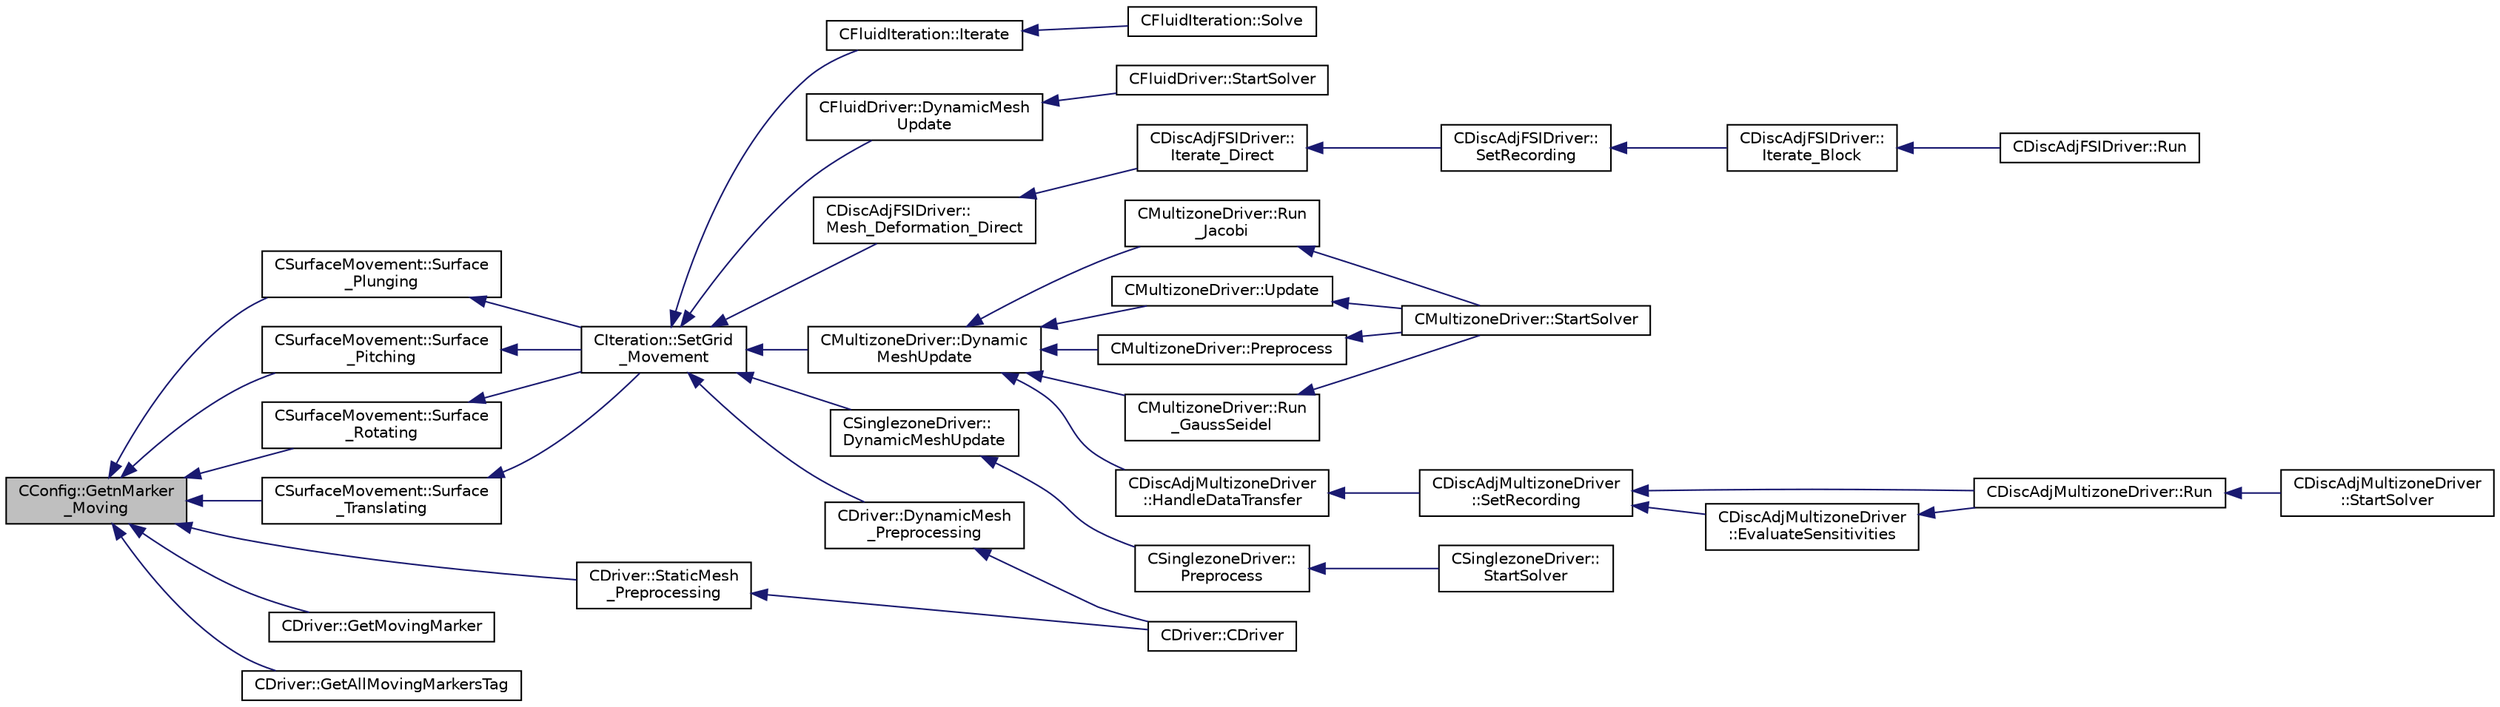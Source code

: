 digraph "CConfig::GetnMarker_Moving"
{
  edge [fontname="Helvetica",fontsize="10",labelfontname="Helvetica",labelfontsize="10"];
  node [fontname="Helvetica",fontsize="10",shape=record];
  rankdir="LR";
  Node9126 [label="CConfig::GetnMarker\l_Moving",height=0.2,width=0.4,color="black", fillcolor="grey75", style="filled", fontcolor="black"];
  Node9126 -> Node9127 [dir="back",color="midnightblue",fontsize="10",style="solid",fontname="Helvetica"];
  Node9127 [label="CSurfaceMovement::Surface\l_Translating",height=0.2,width=0.4,color="black", fillcolor="white", style="filled",URL="$class_c_surface_movement.html#aaa5e3a14a55a7d1fe4c00b8cd195497f",tooltip="Computes the displacement of a translating surface for a dynamic mesh simulation. ..."];
  Node9127 -> Node9128 [dir="back",color="midnightblue",fontsize="10",style="solid",fontname="Helvetica"];
  Node9128 [label="CIteration::SetGrid\l_Movement",height=0.2,width=0.4,color="black", fillcolor="white", style="filled",URL="$class_c_iteration.html#a7b36785762f6b0c214569b185b858b6c",tooltip="Updates the positions and grid velocities for dynamic meshes between physical time steps..."];
  Node9128 -> Node9129 [dir="back",color="midnightblue",fontsize="10",style="solid",fontname="Helvetica"];
  Node9129 [label="CDriver::DynamicMesh\l_Preprocessing",height=0.2,width=0.4,color="black", fillcolor="white", style="filled",URL="$class_c_driver.html#af585d91d9c08dbddcc2b3e67dd5f5af9",tooltip="GridMovement_Preprocessing. "];
  Node9129 -> Node9130 [dir="back",color="midnightblue",fontsize="10",style="solid",fontname="Helvetica"];
  Node9130 [label="CDriver::CDriver",height=0.2,width=0.4,color="black", fillcolor="white", style="filled",URL="$class_c_driver.html#a3fca4a013a6efa9bbb38fe78a86b5f3d",tooltip="Constructor of the class. "];
  Node9128 -> Node9131 [dir="back",color="midnightblue",fontsize="10",style="solid",fontname="Helvetica"];
  Node9131 [label="CFluidDriver::DynamicMesh\lUpdate",height=0.2,width=0.4,color="black", fillcolor="white", style="filled",URL="$class_c_fluid_driver.html#a4eee67049f34a1875a42afa470e9f828",tooltip="Perform a dynamic mesh deformation, included grid velocity computation and the update of the multigri..."];
  Node9131 -> Node9132 [dir="back",color="midnightblue",fontsize="10",style="solid",fontname="Helvetica"];
  Node9132 [label="CFluidDriver::StartSolver",height=0.2,width=0.4,color="black", fillcolor="white", style="filled",URL="$class_c_fluid_driver.html#a1c122d5a4b5f562f69a84aef2b8bd6d5",tooltip="Launch the computation for all zones and all physics. "];
  Node9128 -> Node9133 [dir="back",color="midnightblue",fontsize="10",style="solid",fontname="Helvetica"];
  Node9133 [label="CDiscAdjFSIDriver::\lMesh_Deformation_Direct",height=0.2,width=0.4,color="black", fillcolor="white", style="filled",URL="$class_c_disc_adj_f_s_i_driver.html#ad683500d6b3773af342165b1b18f5c59",tooltip="Run a direct mesh deformation. "];
  Node9133 -> Node9134 [dir="back",color="midnightblue",fontsize="10",style="solid",fontname="Helvetica"];
  Node9134 [label="CDiscAdjFSIDriver::\lIterate_Direct",height=0.2,width=0.4,color="black", fillcolor="white", style="filled",URL="$class_c_disc_adj_f_s_i_driver.html#acd9e7f14d860522e48ba2b6db34efd49",tooltip="Iterate the direct solver for recording. "];
  Node9134 -> Node9135 [dir="back",color="midnightblue",fontsize="10",style="solid",fontname="Helvetica"];
  Node9135 [label="CDiscAdjFSIDriver::\lSetRecording",height=0.2,width=0.4,color="black", fillcolor="white", style="filled",URL="$class_c_disc_adj_f_s_i_driver.html#ab07394a77802e469a321ccd1b10cb988",tooltip="Set the recording for a Discrete Adjoint iteration for the FSI problem. "];
  Node9135 -> Node9136 [dir="back",color="midnightblue",fontsize="10",style="solid",fontname="Helvetica"];
  Node9136 [label="CDiscAdjFSIDriver::\lIterate_Block",height=0.2,width=0.4,color="black", fillcolor="white", style="filled",URL="$class_c_disc_adj_f_s_i_driver.html#a84949f139fa795b7d34d6ff77e82eb5c",tooltip="Iterate a certain block for adjoint FSI - may be the whole set of variables or independent and subite..."];
  Node9136 -> Node9137 [dir="back",color="midnightblue",fontsize="10",style="solid",fontname="Helvetica"];
  Node9137 [label="CDiscAdjFSIDriver::Run",height=0.2,width=0.4,color="black", fillcolor="white", style="filled",URL="$class_c_disc_adj_f_s_i_driver.html#a2e965d6e9c4dcfc296077cae225cab21",tooltip="Run a Discrete Adjoint iteration for the FSI problem. "];
  Node9128 -> Node9138 [dir="back",color="midnightblue",fontsize="10",style="solid",fontname="Helvetica"];
  Node9138 [label="CMultizoneDriver::Dynamic\lMeshUpdate",height=0.2,width=0.4,color="black", fillcolor="white", style="filled",URL="$class_c_multizone_driver.html#ad28a95a48e9750237a5e2b1bf2c4aac9",tooltip="Perform a dynamic mesh deformation, included grid velocity computation and the update of the multigri..."];
  Node9138 -> Node9139 [dir="back",color="midnightblue",fontsize="10",style="solid",fontname="Helvetica"];
  Node9139 [label="CDiscAdjMultizoneDriver\l::HandleDataTransfer",height=0.2,width=0.4,color="black", fillcolor="white", style="filled",URL="$class_c_disc_adj_multizone_driver.html#ab33de05a7a1f77dcf60014a4a35dd4f1",tooltip="Transfer data between zones and update grids when required. "];
  Node9139 -> Node9140 [dir="back",color="midnightblue",fontsize="10",style="solid",fontname="Helvetica"];
  Node9140 [label="CDiscAdjMultizoneDriver\l::SetRecording",height=0.2,width=0.4,color="black", fillcolor="white", style="filled",URL="$class_c_disc_adj_multizone_driver.html#a441f8669a04147aacab7df463e1dd021",tooltip="Record one iteration of the primal problem within each zone. "];
  Node9140 -> Node9141 [dir="back",color="midnightblue",fontsize="10",style="solid",fontname="Helvetica"];
  Node9141 [label="CDiscAdjMultizoneDriver::Run",height=0.2,width=0.4,color="black", fillcolor="white", style="filled",URL="$class_c_disc_adj_multizone_driver.html#af996aecdb6d20aa4fc81c9b67295abf5",tooltip="[Overload] Run an discrete adjoint update of all solvers within multiple zones. "];
  Node9141 -> Node9142 [dir="back",color="midnightblue",fontsize="10",style="solid",fontname="Helvetica"];
  Node9142 [label="CDiscAdjMultizoneDriver\l::StartSolver",height=0.2,width=0.4,color="black", fillcolor="white", style="filled",URL="$class_c_disc_adj_multizone_driver.html#a75de0a1a482ceeed4301a384f1515092",tooltip="[Overload] Launch the computation for discrete adjoint multizone problems. "];
  Node9140 -> Node9143 [dir="back",color="midnightblue",fontsize="10",style="solid",fontname="Helvetica"];
  Node9143 [label="CDiscAdjMultizoneDriver\l::EvaluateSensitivities",height=0.2,width=0.4,color="black", fillcolor="white", style="filled",URL="$class_c_disc_adj_multizone_driver.html#ac2789097629674cfb7d4de64954024df",tooltip="Evaluate sensitivites for the current adjoint solution and output files. "];
  Node9143 -> Node9141 [dir="back",color="midnightblue",fontsize="10",style="solid",fontname="Helvetica"];
  Node9138 -> Node9144 [dir="back",color="midnightblue",fontsize="10",style="solid",fontname="Helvetica"];
  Node9144 [label="CMultizoneDriver::Preprocess",height=0.2,width=0.4,color="black", fillcolor="white", style="filled",URL="$class_c_multizone_driver.html#a29c97f0dff69501feb7d5f8fe2670088",tooltip="Preprocess the multizone iteration. "];
  Node9144 -> Node9145 [dir="back",color="midnightblue",fontsize="10",style="solid",fontname="Helvetica"];
  Node9145 [label="CMultizoneDriver::StartSolver",height=0.2,width=0.4,color="black", fillcolor="white", style="filled",URL="$class_c_multizone_driver.html#a03cfc000c383ef0d86d34e1c6aef5ff3",tooltip="[Overload] Launch the computation for multizone problems. "];
  Node9138 -> Node9146 [dir="back",color="midnightblue",fontsize="10",style="solid",fontname="Helvetica"];
  Node9146 [label="CMultizoneDriver::Run\l_GaussSeidel",height=0.2,width=0.4,color="black", fillcolor="white", style="filled",URL="$class_c_multizone_driver.html#a8036223cdbe0c0d4552f17f6bad9189b",tooltip="Run a Block Gauss-Seidel iteration in all physical zones. "];
  Node9146 -> Node9145 [dir="back",color="midnightblue",fontsize="10",style="solid",fontname="Helvetica"];
  Node9138 -> Node9147 [dir="back",color="midnightblue",fontsize="10",style="solid",fontname="Helvetica"];
  Node9147 [label="CMultizoneDriver::Run\l_Jacobi",height=0.2,width=0.4,color="black", fillcolor="white", style="filled",URL="$class_c_multizone_driver.html#a1bf2824daac5a10e8fb7387676eee338",tooltip="Run a Block-Jacobi iteration in all physical zones. "];
  Node9147 -> Node9145 [dir="back",color="midnightblue",fontsize="10",style="solid",fontname="Helvetica"];
  Node9138 -> Node9148 [dir="back",color="midnightblue",fontsize="10",style="solid",fontname="Helvetica"];
  Node9148 [label="CMultizoneDriver::Update",height=0.2,width=0.4,color="black", fillcolor="white", style="filled",URL="$class_c_multizone_driver.html#ac5d960382730c14b035965906cf02cb6",tooltip="Update the dual-time solution within multiple zones. "];
  Node9148 -> Node9145 [dir="back",color="midnightblue",fontsize="10",style="solid",fontname="Helvetica"];
  Node9128 -> Node9149 [dir="back",color="midnightblue",fontsize="10",style="solid",fontname="Helvetica"];
  Node9149 [label="CSinglezoneDriver::\lDynamicMeshUpdate",height=0.2,width=0.4,color="black", fillcolor="white", style="filled",URL="$class_c_singlezone_driver.html#a8cf4c7786b495d459818b656a7f6a357",tooltip="Perform a dynamic mesh deformation, included grid velocity computation and the update of the multigri..."];
  Node9149 -> Node9150 [dir="back",color="midnightblue",fontsize="10",style="solid",fontname="Helvetica"];
  Node9150 [label="CSinglezoneDriver::\lPreprocess",height=0.2,width=0.4,color="black", fillcolor="white", style="filled",URL="$class_c_singlezone_driver.html#adc6587c2d0cd656a4fbdebaf611fbbc8",tooltip="Preprocess the single-zone iteration. "];
  Node9150 -> Node9151 [dir="back",color="midnightblue",fontsize="10",style="solid",fontname="Helvetica"];
  Node9151 [label="CSinglezoneDriver::\lStartSolver",height=0.2,width=0.4,color="black", fillcolor="white", style="filled",URL="$class_c_singlezone_driver.html#a6eb4215f7ee740a6d5edb798110ce44a",tooltip="[Overload] Launch the computation for single-zone problems. "];
  Node9128 -> Node9152 [dir="back",color="midnightblue",fontsize="10",style="solid",fontname="Helvetica"];
  Node9152 [label="CFluidIteration::Iterate",height=0.2,width=0.4,color="black", fillcolor="white", style="filled",URL="$class_c_fluid_iteration.html#ab1379b4cba3d8c893395123fb6030986",tooltip="Perform a single iteration of the fluid system. "];
  Node9152 -> Node9153 [dir="back",color="midnightblue",fontsize="10",style="solid",fontname="Helvetica"];
  Node9153 [label="CFluidIteration::Solve",height=0.2,width=0.4,color="black", fillcolor="white", style="filled",URL="$class_c_fluid_iteration.html#ae22cd342c9c9d2ea5ac3f5103394ff80",tooltip="Iterate the fluid system for a number of Inner_Iter iterations. "];
  Node9126 -> Node9154 [dir="back",color="midnightblue",fontsize="10",style="solid",fontname="Helvetica"];
  Node9154 [label="CSurfaceMovement::Surface\l_Plunging",height=0.2,width=0.4,color="black", fillcolor="white", style="filled",URL="$class_c_surface_movement.html#a46b4020fed71fc432c22eef4c1a3a9bb",tooltip="Computes the displacement of a plunging surface for a dynamic mesh simulation. "];
  Node9154 -> Node9128 [dir="back",color="midnightblue",fontsize="10",style="solid",fontname="Helvetica"];
  Node9126 -> Node9155 [dir="back",color="midnightblue",fontsize="10",style="solid",fontname="Helvetica"];
  Node9155 [label="CSurfaceMovement::Surface\l_Pitching",height=0.2,width=0.4,color="black", fillcolor="white", style="filled",URL="$class_c_surface_movement.html#adc08e64ff18721a8f95486d6e7f11229",tooltip="Computes the displacement of a pitching surface for a dynamic mesh simulation. "];
  Node9155 -> Node9128 [dir="back",color="midnightblue",fontsize="10",style="solid",fontname="Helvetica"];
  Node9126 -> Node9156 [dir="back",color="midnightblue",fontsize="10",style="solid",fontname="Helvetica"];
  Node9156 [label="CSurfaceMovement::Surface\l_Rotating",height=0.2,width=0.4,color="black", fillcolor="white", style="filled",URL="$class_c_surface_movement.html#afe7ab1e988862c31e5ab53ef51b63149",tooltip="Computes the displacement of a rotating surface for a dynamic mesh simulation. "];
  Node9156 -> Node9128 [dir="back",color="midnightblue",fontsize="10",style="solid",fontname="Helvetica"];
  Node9126 -> Node9157 [dir="back",color="midnightblue",fontsize="10",style="solid",fontname="Helvetica"];
  Node9157 [label="CDriver::StaticMesh\l_Preprocessing",height=0.2,width=0.4,color="black", fillcolor="white", style="filled",URL="$class_c_driver.html#ac4ac2e6f55c3956cfa44e07e03509112",tooltip="Initiate value for static mesh movement such as the gridVel for the ROTATING frame. "];
  Node9157 -> Node9130 [dir="back",color="midnightblue",fontsize="10",style="solid",fontname="Helvetica"];
  Node9126 -> Node9158 [dir="back",color="midnightblue",fontsize="10",style="solid",fontname="Helvetica"];
  Node9158 [label="CDriver::GetMovingMarker",height=0.2,width=0.4,color="black", fillcolor="white", style="filled",URL="$class_c_driver.html#a758089cca1114fe836186bf124685b52",tooltip="Get the moving marker identifier. "];
  Node9126 -> Node9159 [dir="back",color="midnightblue",fontsize="10",style="solid",fontname="Helvetica"];
  Node9159 [label="CDriver::GetAllMovingMarkersTag",height=0.2,width=0.4,color="black", fillcolor="white", style="filled",URL="$class_c_driver.html#a4cfffa5f88f0e68697be0224393e2951",tooltip="Get all the moving boundary markers tags. "];
}
